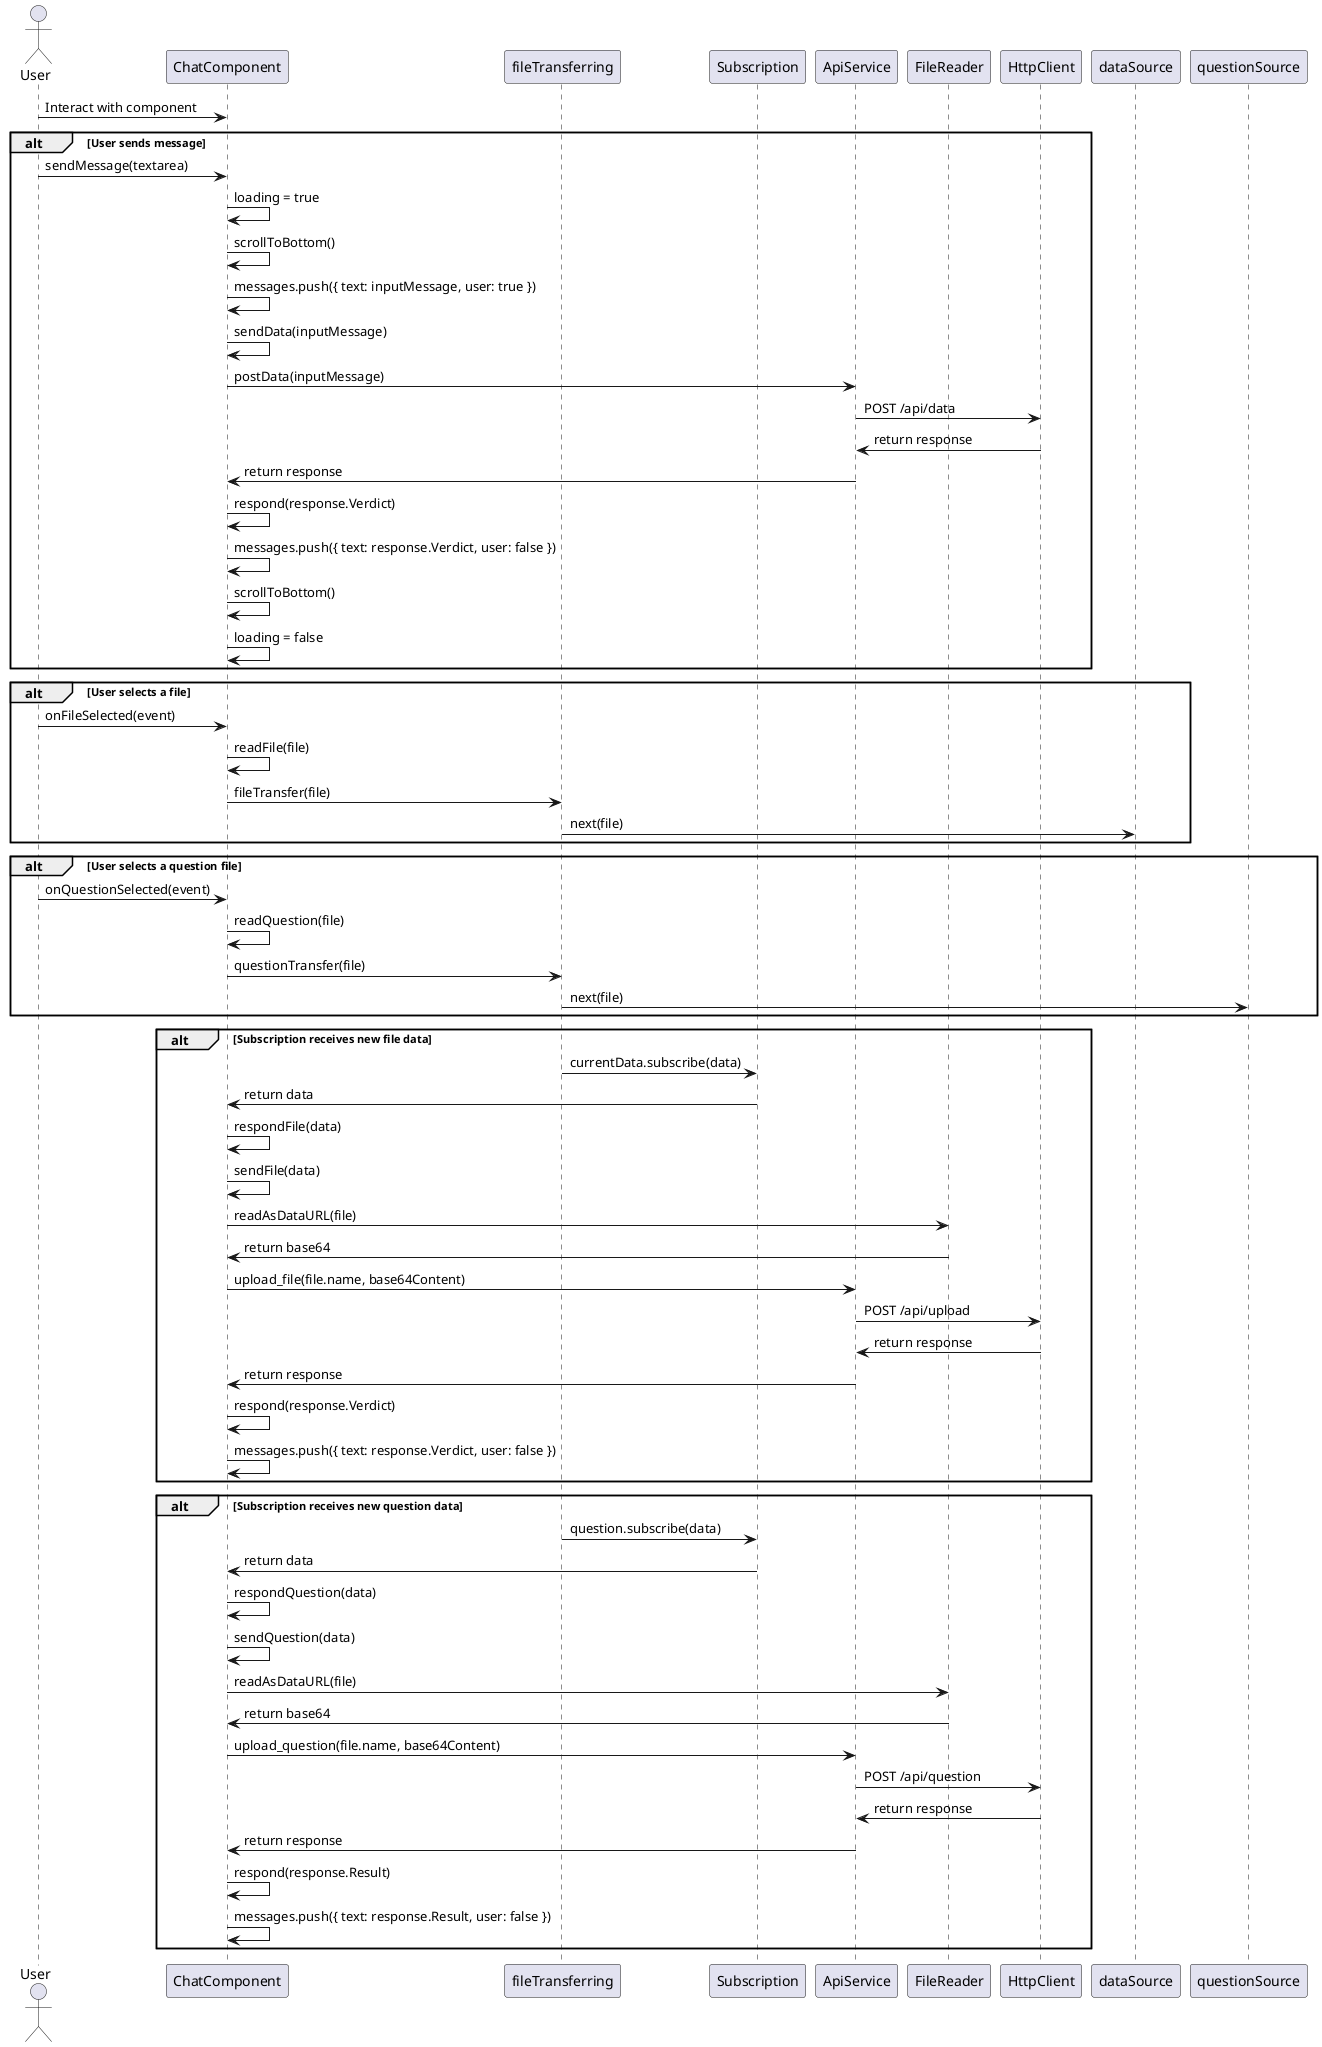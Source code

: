 @startuml
actor User

participant ChatComponent
participant fileTransferring
participant Subscription
participant ApiService
participant FileReader
participant HttpClient

User -> ChatComponent: Interact with component

alt User sends message
    User -> ChatComponent: sendMessage(textarea)
    ChatComponent -> ChatComponent: loading = true
    ChatComponent -> ChatComponent: scrollToBottom()
    ChatComponent -> ChatComponent: messages.push({ text: inputMessage, user: true })
    ChatComponent -> ChatComponent: sendData(inputMessage)
    ChatComponent -> ApiService: postData(inputMessage)
    ApiService -> HttpClient: POST /api/data
    HttpClient -> ApiService: return response
    ApiService -> ChatComponent: return response
    ChatComponent -> ChatComponent: respond(response.Verdict)
    ChatComponent -> ChatComponent: messages.push({ text: response.Verdict, user: false })
    ChatComponent -> ChatComponent: scrollToBottom()
    ChatComponent -> ChatComponent: loading = false
end

alt User selects a file
    User -> ChatComponent: onFileSelected(event)
    ChatComponent -> ChatComponent: readFile(file)
    ChatComponent -> fileTransferring: fileTransfer(file)
    fileTransferring -> dataSource: next(file)
end

alt User selects a question file
    User -> ChatComponent: onQuestionSelected(event)
    ChatComponent -> ChatComponent: readQuestion(file)
    ChatComponent -> fileTransferring: questionTransfer(file)
    fileTransferring -> questionSource: next(file)
end

alt Subscription receives new file data
    fileTransferring -> Subscription: currentData.subscribe(data)
    Subscription -> ChatComponent: return data
    ChatComponent -> ChatComponent: respondFile(data)
    ChatComponent -> ChatComponent: sendFile(data)
    ChatComponent -> FileReader: readAsDataURL(file)
    FileReader -> ChatComponent: return base64
    ChatComponent -> ApiService: upload_file(file.name, base64Content)
    ApiService -> HttpClient: POST /api/upload
    HttpClient -> ApiService: return response
    ApiService -> ChatComponent: return response
    ChatComponent -> ChatComponent: respond(response.Verdict)
    ChatComponent -> ChatComponent: messages.push({ text: response.Verdict, user: false })
end

alt Subscription receives new question data
    fileTransferring -> Subscription: question.subscribe(data)
    Subscription -> ChatComponent: return data
    ChatComponent -> ChatComponent: respondQuestion(data)
    ChatComponent -> ChatComponent: sendQuestion(data)
    ChatComponent -> FileReader: readAsDataURL(file)
    FileReader -> ChatComponent: return base64
    ChatComponent -> ApiService: upload_question(file.name, base64Content)
    ApiService -> HttpClient: POST /api/question
    HttpClient -> ApiService: return response
    ApiService -> ChatComponent: return response
    ChatComponent -> ChatComponent: respond(response.Result)
    ChatComponent -> ChatComponent: messages.push({ text: response.Result, user: false })
end

@enduml
